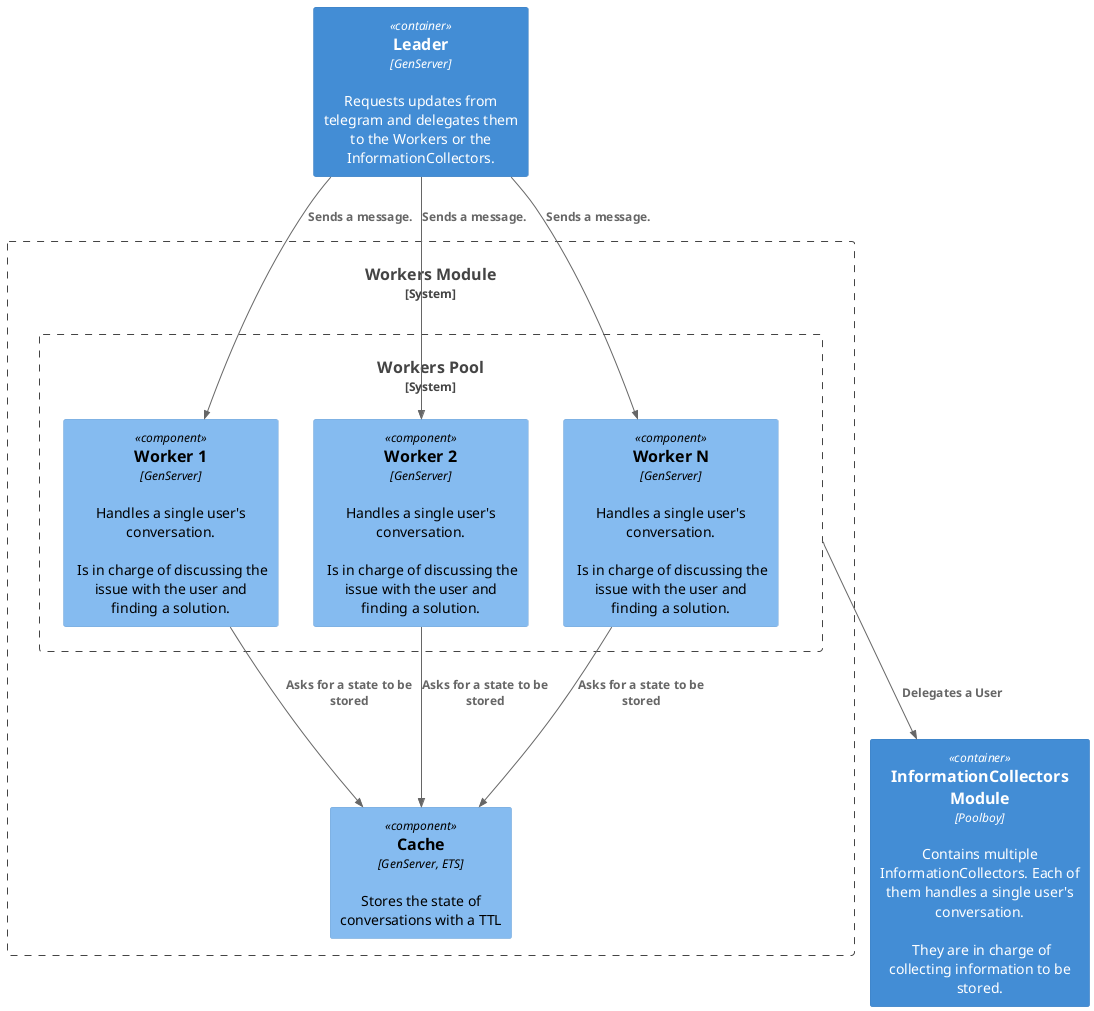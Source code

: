 @startuml ComponentWorker
!include <C4/C4_Component>
Container(Leader, "Leader", "GenServer", "Requests updates from telegram and delegates them to the Workers or the InformationCollectors.")
System_Boundary(boundary, "Workers Module") {
    System_Boundary(workers, "Workers Pool") {
    Component(worker1, "Worker 1", "GenServer", "Handles a single user's conversation.\n\n Is in charge of discussing the issue with the user and finding a solution.")
    Component(worker2, "Worker 2", "GenServer", "Handles a single user's conversation.\n\n Is in charge of discussing the issue with the user and finding a solution.")
    Component(workerN, "Worker N", "GenServer", "Handles a single user's conversation.\n\n Is in charge of discussing the issue with the user and finding a solution.")
    }
    Component(cache, "Cache", "GenServer, ETS", "Stores the state of conversations with a TTL")
}
Container(informationCollectors, "InformationCollectors Module", "Poolboy", "Contains multiple InformationCollectors. Each of them handles a single user's conversation.\n\n They are in charge of collecting information to be stored.")

Rel(Leader, worker1, "Sends a message.")
Rel(Leader, worker2, "Sends a message.")
Rel(Leader, workerN, "Sends a message.")

Rel(worker1, cache, "Asks for a state to be stored")
Rel(worker2, cache, "Asks for a state to be stored")
Rel(workerN, cache, "Asks for a state to be stored")

Rel(workers, informationCollectors, "Delegates a User")

@enduml